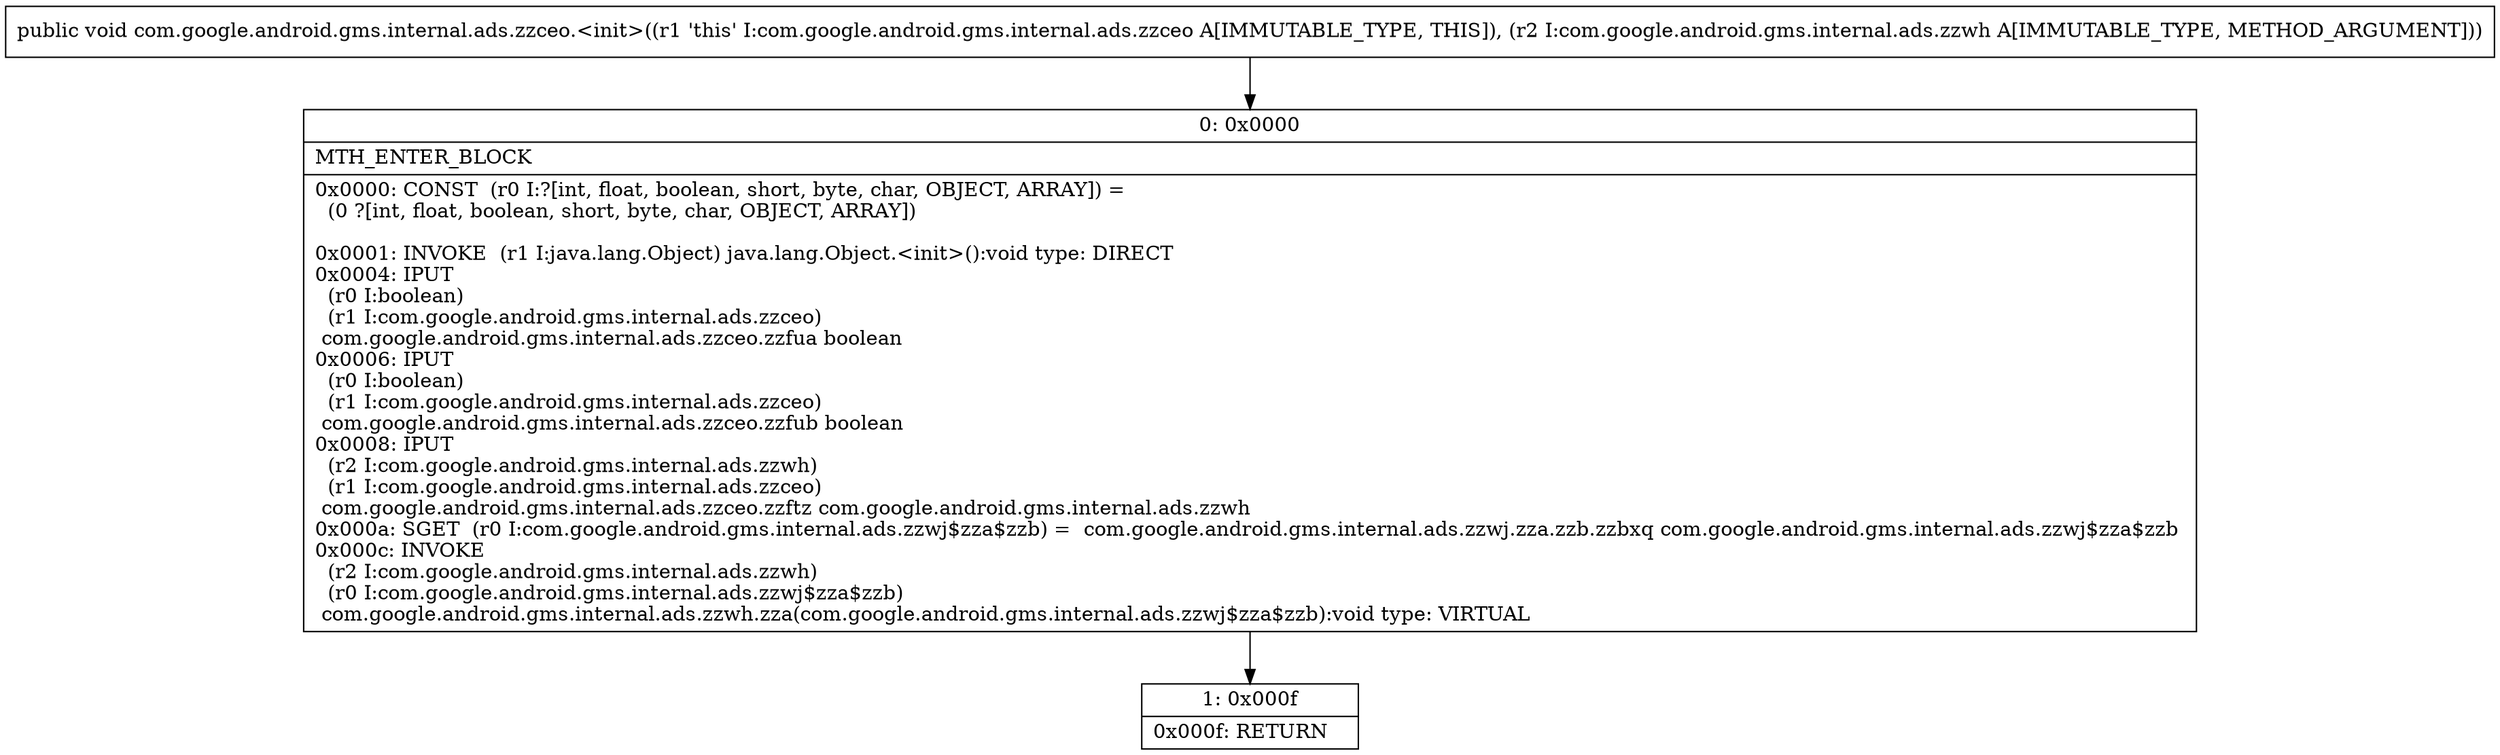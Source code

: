 digraph "CFG forcom.google.android.gms.internal.ads.zzceo.\<init\>(Lcom\/google\/android\/gms\/internal\/ads\/zzwh;)V" {
Node_0 [shape=record,label="{0\:\ 0x0000|MTH_ENTER_BLOCK\l|0x0000: CONST  (r0 I:?[int, float, boolean, short, byte, char, OBJECT, ARRAY]) = \l  (0 ?[int, float, boolean, short, byte, char, OBJECT, ARRAY])\l \l0x0001: INVOKE  (r1 I:java.lang.Object) java.lang.Object.\<init\>():void type: DIRECT \l0x0004: IPUT  \l  (r0 I:boolean)\l  (r1 I:com.google.android.gms.internal.ads.zzceo)\l com.google.android.gms.internal.ads.zzceo.zzfua boolean \l0x0006: IPUT  \l  (r0 I:boolean)\l  (r1 I:com.google.android.gms.internal.ads.zzceo)\l com.google.android.gms.internal.ads.zzceo.zzfub boolean \l0x0008: IPUT  \l  (r2 I:com.google.android.gms.internal.ads.zzwh)\l  (r1 I:com.google.android.gms.internal.ads.zzceo)\l com.google.android.gms.internal.ads.zzceo.zzftz com.google.android.gms.internal.ads.zzwh \l0x000a: SGET  (r0 I:com.google.android.gms.internal.ads.zzwj$zza$zzb) =  com.google.android.gms.internal.ads.zzwj.zza.zzb.zzbxq com.google.android.gms.internal.ads.zzwj$zza$zzb \l0x000c: INVOKE  \l  (r2 I:com.google.android.gms.internal.ads.zzwh)\l  (r0 I:com.google.android.gms.internal.ads.zzwj$zza$zzb)\l com.google.android.gms.internal.ads.zzwh.zza(com.google.android.gms.internal.ads.zzwj$zza$zzb):void type: VIRTUAL \l}"];
Node_1 [shape=record,label="{1\:\ 0x000f|0x000f: RETURN   \l}"];
MethodNode[shape=record,label="{public void com.google.android.gms.internal.ads.zzceo.\<init\>((r1 'this' I:com.google.android.gms.internal.ads.zzceo A[IMMUTABLE_TYPE, THIS]), (r2 I:com.google.android.gms.internal.ads.zzwh A[IMMUTABLE_TYPE, METHOD_ARGUMENT])) }"];
MethodNode -> Node_0;
Node_0 -> Node_1;
}

